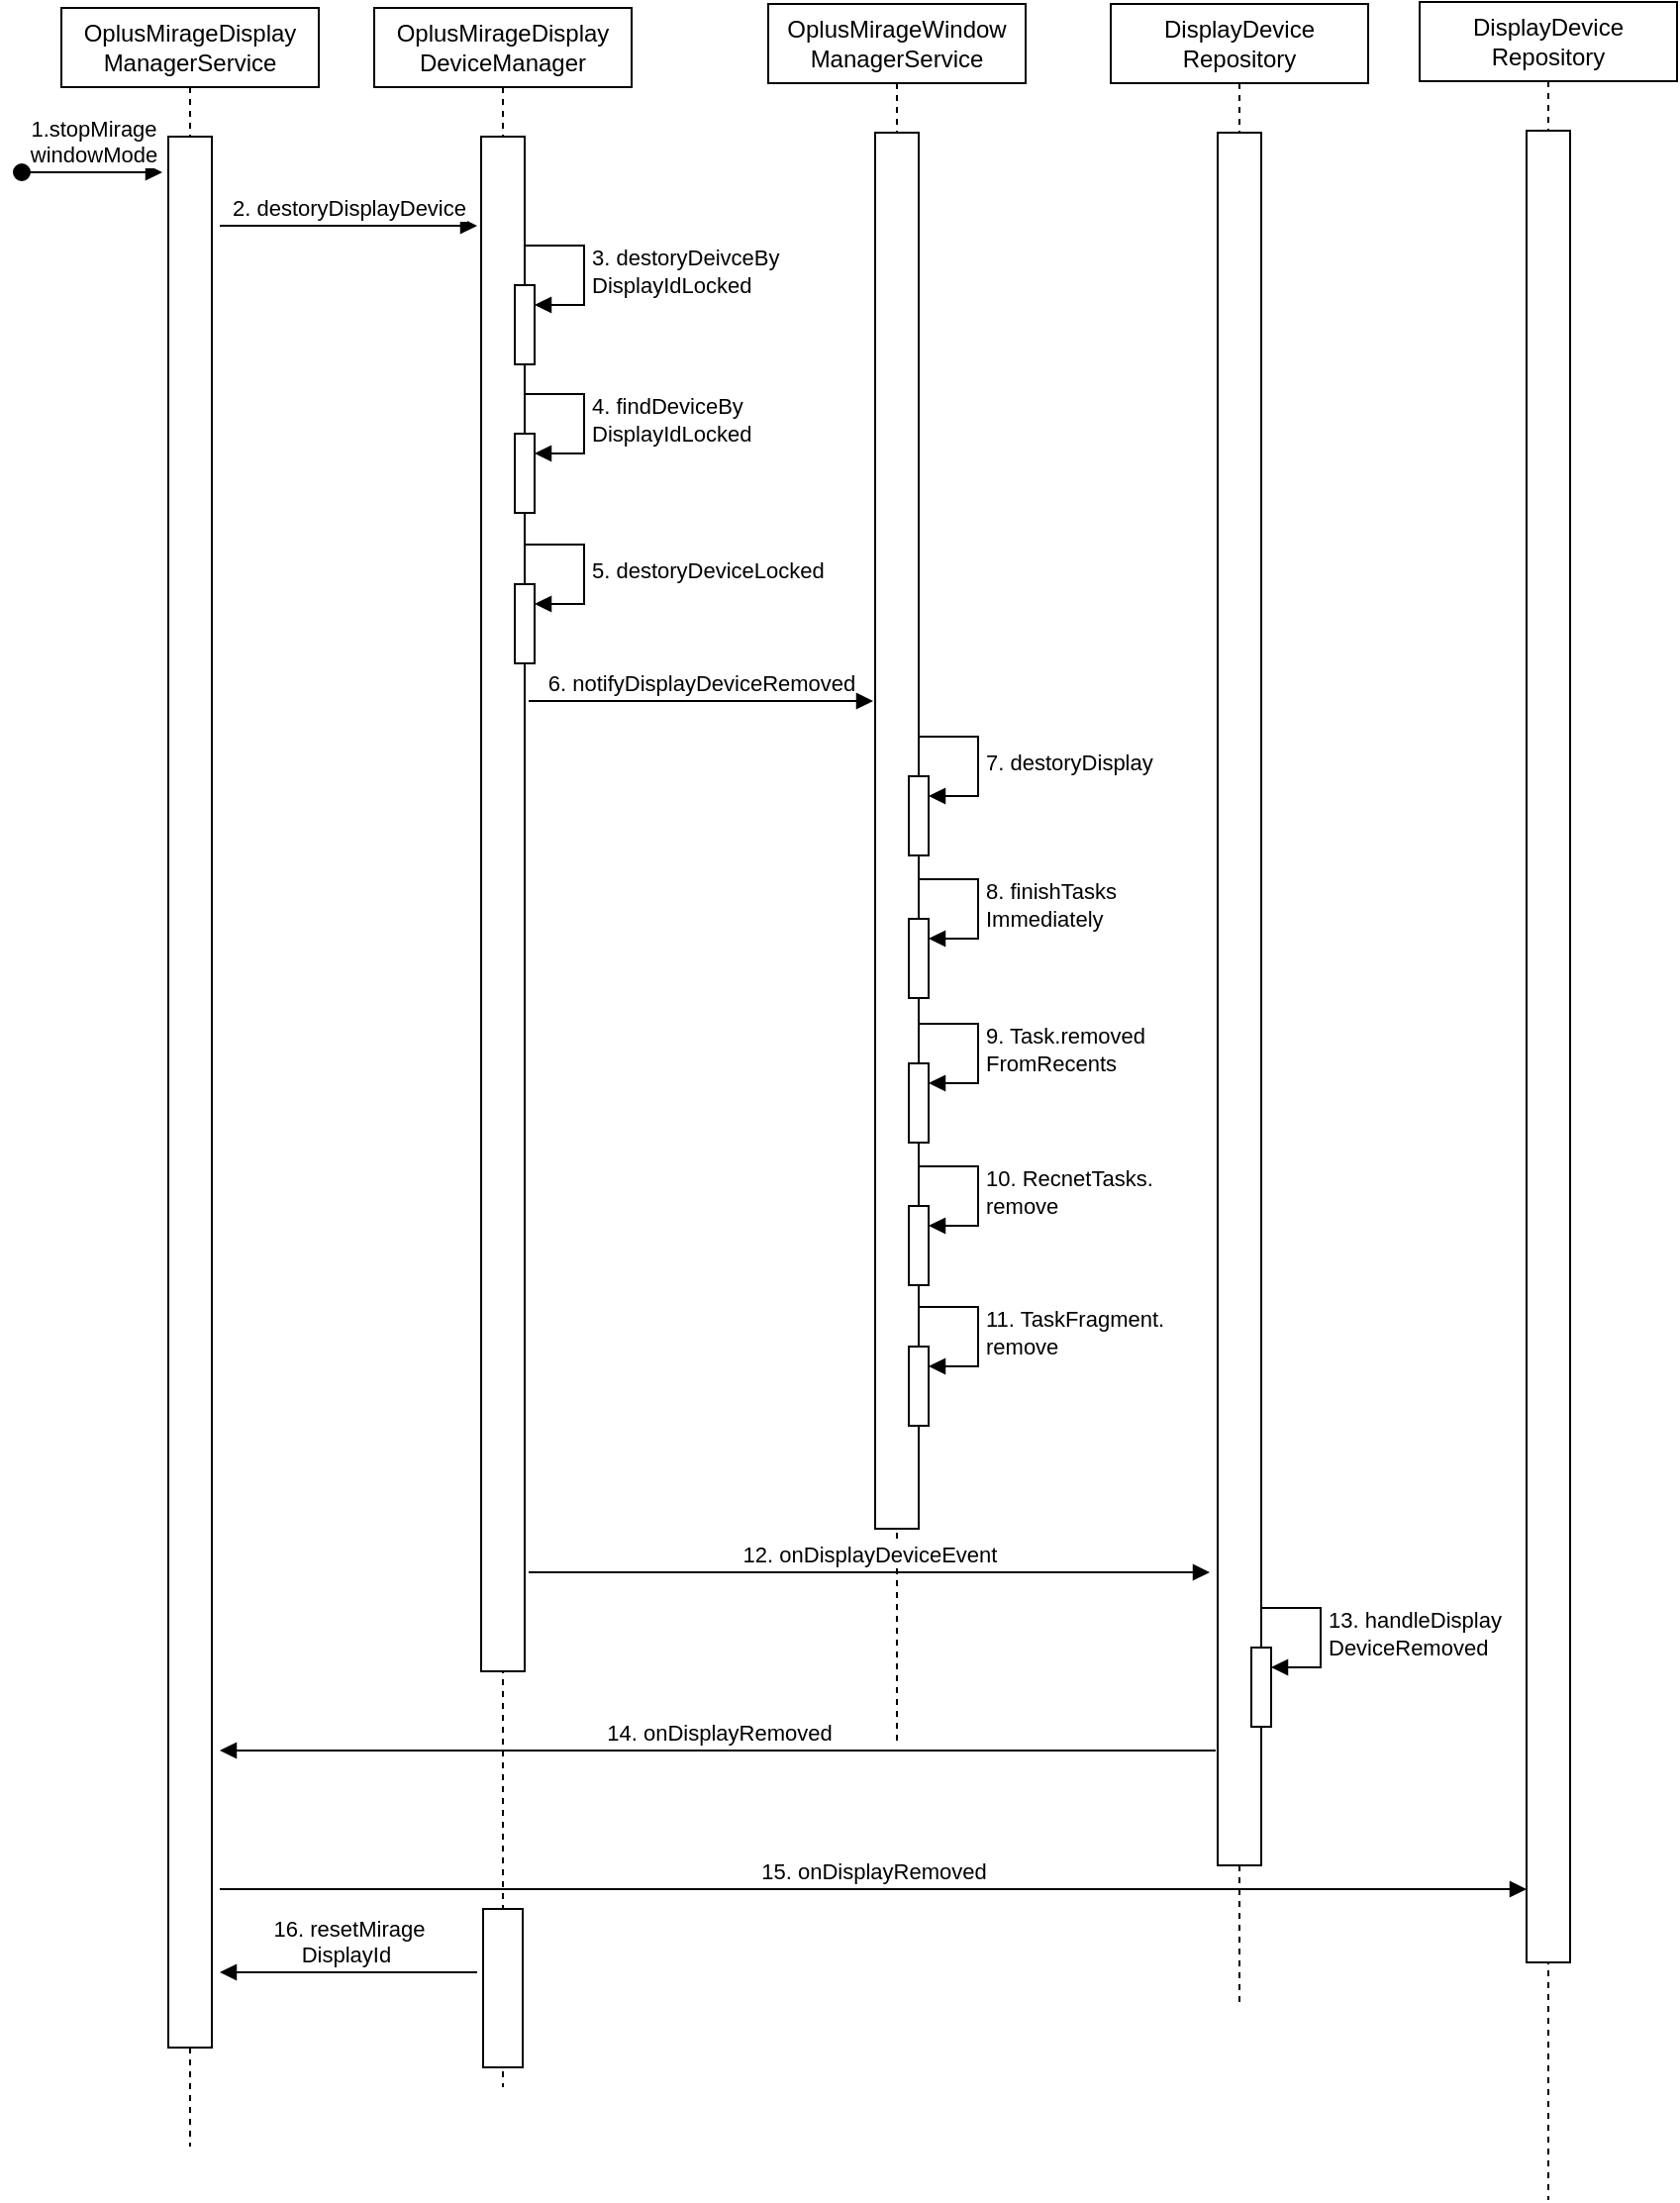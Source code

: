 <mxfile version="21.3.6" type="github">
  <diagram name="第 1 页" id="5z2nQB331dZ1NAqzfVuW">
    <mxGraphModel dx="1420" dy="788" grid="1" gridSize="10" guides="1" tooltips="1" connect="1" arrows="1" fold="1" page="1" pageScale="1" pageWidth="827" pageHeight="1169" math="0" shadow="0">
      <root>
        <mxCell id="0" />
        <mxCell id="1" parent="0" />
        <mxCell id="pNSUq8t6T-SLzRDgLcfs-1" value="OplusMirageDisplay&lt;br&gt;ManagerService" style="shape=umlLifeline;perimeter=lifelinePerimeter;whiteSpace=wrap;html=1;container=0;dropTarget=0;collapsible=0;recursiveResize=0;outlineConnect=0;portConstraint=eastwest;newEdgeStyle={&quot;edgeStyle&quot;:&quot;elbowEdgeStyle&quot;,&quot;elbow&quot;:&quot;vertical&quot;,&quot;curved&quot;:0,&quot;rounded&quot;:0};" parent="1" vertex="1">
          <mxGeometry x="40" y="20" width="130" height="1080" as="geometry" />
        </mxCell>
        <mxCell id="pNSUq8t6T-SLzRDgLcfs-2" value="" style="html=1;points=[];perimeter=orthogonalPerimeter;outlineConnect=0;targetShapes=umlLifeline;portConstraint=eastwest;newEdgeStyle={&quot;edgeStyle&quot;:&quot;elbowEdgeStyle&quot;,&quot;elbow&quot;:&quot;vertical&quot;,&quot;curved&quot;:0,&quot;rounded&quot;:0};" parent="pNSUq8t6T-SLzRDgLcfs-1" vertex="1">
          <mxGeometry x="54" y="65" width="22" height="965" as="geometry" />
        </mxCell>
        <mxCell id="pNSUq8t6T-SLzRDgLcfs-3" value="1.stopMirage&lt;br&gt;windowMode" style="html=1;verticalAlign=bottom;startArrow=oval;endArrow=block;startSize=8;edgeStyle=elbowEdgeStyle;elbow=vertical;curved=0;rounded=0;" parent="pNSUq8t6T-SLzRDgLcfs-1" edge="1">
          <mxGeometry relative="1" as="geometry">
            <mxPoint x="-20" y="83" as="sourcePoint" />
            <mxPoint x="51" y="83.103" as="targetPoint" />
          </mxGeometry>
        </mxCell>
        <mxCell id="pNSUq8t6T-SLzRDgLcfs-6" value="OplusMirageDisplay&lt;br&gt;DeviceManager" style="shape=umlLifeline;perimeter=lifelinePerimeter;whiteSpace=wrap;html=1;container=0;dropTarget=0;collapsible=0;recursiveResize=0;outlineConnect=0;portConstraint=eastwest;newEdgeStyle={&quot;edgeStyle&quot;:&quot;elbowEdgeStyle&quot;,&quot;elbow&quot;:&quot;vertical&quot;,&quot;curved&quot;:0,&quot;rounded&quot;:0};" parent="1" vertex="1">
          <mxGeometry x="198" y="20" width="130" height="1050" as="geometry" />
        </mxCell>
        <mxCell id="pNSUq8t6T-SLzRDgLcfs-7" value="" style="html=1;points=[];perimeter=orthogonalPerimeter;outlineConnect=0;targetShapes=umlLifeline;portConstraint=eastwest;newEdgeStyle={&quot;edgeStyle&quot;:&quot;elbowEdgeStyle&quot;,&quot;elbow&quot;:&quot;vertical&quot;,&quot;curved&quot;:0,&quot;rounded&quot;:0};" parent="pNSUq8t6T-SLzRDgLcfs-6" vertex="1">
          <mxGeometry x="54" y="65" width="22" height="775" as="geometry" />
        </mxCell>
        <mxCell id="pNSUq8t6T-SLzRDgLcfs-10" value="" style="html=1;points=[];perimeter=orthogonalPerimeter;outlineConnect=0;targetShapes=umlLifeline;portConstraint=eastwest;newEdgeStyle={&quot;edgeStyle&quot;:&quot;elbowEdgeStyle&quot;,&quot;elbow&quot;:&quot;vertical&quot;,&quot;curved&quot;:0,&quot;rounded&quot;:0};" parent="pNSUq8t6T-SLzRDgLcfs-6" vertex="1">
          <mxGeometry x="71" y="140" width="10" height="40" as="geometry" />
        </mxCell>
        <mxCell id="pNSUq8t6T-SLzRDgLcfs-11" value="3. destoryDeivceBy&lt;br&gt;DisplayIdLocked" style="html=1;align=left;spacingLeft=2;endArrow=block;rounded=0;edgeStyle=orthogonalEdgeStyle;curved=0;rounded=0;" parent="pNSUq8t6T-SLzRDgLcfs-6" target="pNSUq8t6T-SLzRDgLcfs-10" edge="1">
          <mxGeometry relative="1" as="geometry">
            <mxPoint x="76" y="120" as="sourcePoint" />
            <Array as="points">
              <mxPoint x="106" y="150" />
            </Array>
          </mxGeometry>
        </mxCell>
        <mxCell id="pNSUq8t6T-SLzRDgLcfs-12" value="" style="html=1;points=[];perimeter=orthogonalPerimeter;outlineConnect=0;targetShapes=umlLifeline;portConstraint=eastwest;newEdgeStyle={&quot;edgeStyle&quot;:&quot;elbowEdgeStyle&quot;,&quot;elbow&quot;:&quot;vertical&quot;,&quot;curved&quot;:0,&quot;rounded&quot;:0};" parent="pNSUq8t6T-SLzRDgLcfs-6" vertex="1">
          <mxGeometry x="71" y="215" width="10" height="40" as="geometry" />
        </mxCell>
        <mxCell id="pNSUq8t6T-SLzRDgLcfs-13" value="4. findDeviceBy&lt;br&gt;DisplayIdLocked" style="html=1;align=left;spacingLeft=2;endArrow=block;rounded=0;edgeStyle=orthogonalEdgeStyle;curved=0;rounded=0;" parent="pNSUq8t6T-SLzRDgLcfs-6" target="pNSUq8t6T-SLzRDgLcfs-12" edge="1">
          <mxGeometry relative="1" as="geometry">
            <mxPoint x="76" y="195" as="sourcePoint" />
            <Array as="points">
              <mxPoint x="106" y="225" />
            </Array>
          </mxGeometry>
        </mxCell>
        <mxCell id="pNSUq8t6T-SLzRDgLcfs-16" value="" style="html=1;points=[];perimeter=orthogonalPerimeter;outlineConnect=0;targetShapes=umlLifeline;portConstraint=eastwest;newEdgeStyle={&quot;edgeStyle&quot;:&quot;elbowEdgeStyle&quot;,&quot;elbow&quot;:&quot;vertical&quot;,&quot;curved&quot;:0,&quot;rounded&quot;:0};" parent="pNSUq8t6T-SLzRDgLcfs-6" vertex="1">
          <mxGeometry x="71" y="291" width="10" height="40" as="geometry" />
        </mxCell>
        <mxCell id="pNSUq8t6T-SLzRDgLcfs-17" value="5. destoryDeviceLocked" style="html=1;align=left;spacingLeft=2;endArrow=block;rounded=0;edgeStyle=orthogonalEdgeStyle;curved=0;rounded=0;" parent="pNSUq8t6T-SLzRDgLcfs-6" target="pNSUq8t6T-SLzRDgLcfs-16" edge="1">
          <mxGeometry relative="1" as="geometry">
            <mxPoint x="76" y="271" as="sourcePoint" />
            <Array as="points">
              <mxPoint x="106" y="301" />
            </Array>
          </mxGeometry>
        </mxCell>
        <mxCell id="pNSUq8t6T-SLzRDgLcfs-45" value="" style="html=1;points=[];perimeter=orthogonalPerimeter;outlineConnect=0;targetShapes=umlLifeline;portConstraint=eastwest;newEdgeStyle={&quot;edgeStyle&quot;:&quot;elbowEdgeStyle&quot;,&quot;elbow&quot;:&quot;vertical&quot;,&quot;curved&quot;:0,&quot;rounded&quot;:0};" parent="pNSUq8t6T-SLzRDgLcfs-6" vertex="1">
          <mxGeometry x="55" y="960" width="20" height="80" as="geometry" />
        </mxCell>
        <mxCell id="pNSUq8t6T-SLzRDgLcfs-9" value="2. destoryDisplayDevice" style="html=1;verticalAlign=bottom;endArrow=block;edgeStyle=elbowEdgeStyle;elbow=vertical;curved=0;rounded=0;" parent="1" edge="1">
          <mxGeometry width="80" relative="1" as="geometry">
            <mxPoint x="120" y="130" as="sourcePoint" />
            <mxPoint x="250" y="130" as="targetPoint" />
          </mxGeometry>
        </mxCell>
        <mxCell id="pNSUq8t6T-SLzRDgLcfs-18" value="OplusMirageWindow&lt;br&gt;ManagerService" style="shape=umlLifeline;perimeter=lifelinePerimeter;whiteSpace=wrap;html=1;container=0;dropTarget=0;collapsible=0;recursiveResize=0;outlineConnect=0;portConstraint=eastwest;newEdgeStyle={&quot;edgeStyle&quot;:&quot;elbowEdgeStyle&quot;,&quot;elbow&quot;:&quot;vertical&quot;,&quot;curved&quot;:0,&quot;rounded&quot;:0};" parent="1" vertex="1">
          <mxGeometry x="397" y="18" width="130" height="880" as="geometry" />
        </mxCell>
        <mxCell id="pNSUq8t6T-SLzRDgLcfs-19" value="" style="html=1;points=[];perimeter=orthogonalPerimeter;outlineConnect=0;targetShapes=umlLifeline;portConstraint=eastwest;newEdgeStyle={&quot;edgeStyle&quot;:&quot;elbowEdgeStyle&quot;,&quot;elbow&quot;:&quot;vertical&quot;,&quot;curved&quot;:0,&quot;rounded&quot;:0};" parent="pNSUq8t6T-SLzRDgLcfs-18" vertex="1">
          <mxGeometry x="54" y="65" width="22" height="705" as="geometry" />
        </mxCell>
        <mxCell id="pNSUq8t6T-SLzRDgLcfs-22" value="" style="html=1;points=[];perimeter=orthogonalPerimeter;outlineConnect=0;targetShapes=umlLifeline;portConstraint=eastwest;newEdgeStyle={&quot;edgeStyle&quot;:&quot;elbowEdgeStyle&quot;,&quot;elbow&quot;:&quot;vertical&quot;,&quot;curved&quot;:0,&quot;rounded&quot;:0};" parent="pNSUq8t6T-SLzRDgLcfs-18" vertex="1">
          <mxGeometry x="71" y="390" width="10" height="40" as="geometry" />
        </mxCell>
        <mxCell id="pNSUq8t6T-SLzRDgLcfs-23" value="7. destoryDisplay" style="html=1;align=left;spacingLeft=2;endArrow=block;rounded=0;edgeStyle=orthogonalEdgeStyle;curved=0;rounded=0;" parent="pNSUq8t6T-SLzRDgLcfs-18" target="pNSUq8t6T-SLzRDgLcfs-22" edge="1">
          <mxGeometry relative="1" as="geometry">
            <mxPoint x="76" y="370" as="sourcePoint" />
            <Array as="points">
              <mxPoint x="106" y="400" />
            </Array>
          </mxGeometry>
        </mxCell>
        <mxCell id="pNSUq8t6T-SLzRDgLcfs-24" value="" style="html=1;points=[];perimeter=orthogonalPerimeter;outlineConnect=0;targetShapes=umlLifeline;portConstraint=eastwest;newEdgeStyle={&quot;edgeStyle&quot;:&quot;elbowEdgeStyle&quot;,&quot;elbow&quot;:&quot;vertical&quot;,&quot;curved&quot;:0,&quot;rounded&quot;:0};" parent="pNSUq8t6T-SLzRDgLcfs-18" vertex="1">
          <mxGeometry x="71" y="462" width="10" height="40" as="geometry" />
        </mxCell>
        <mxCell id="pNSUq8t6T-SLzRDgLcfs-25" value="8. finishTasks&lt;br&gt;Immediately" style="html=1;align=left;spacingLeft=2;endArrow=block;rounded=0;edgeStyle=orthogonalEdgeStyle;curved=0;rounded=0;" parent="pNSUq8t6T-SLzRDgLcfs-18" target="pNSUq8t6T-SLzRDgLcfs-24" edge="1">
          <mxGeometry relative="1" as="geometry">
            <mxPoint x="76" y="442" as="sourcePoint" />
            <Array as="points">
              <mxPoint x="106" y="472" />
            </Array>
          </mxGeometry>
        </mxCell>
        <mxCell id="pNSUq8t6T-SLzRDgLcfs-26" value="" style="html=1;points=[];perimeter=orthogonalPerimeter;outlineConnect=0;targetShapes=umlLifeline;portConstraint=eastwest;newEdgeStyle={&quot;edgeStyle&quot;:&quot;elbowEdgeStyle&quot;,&quot;elbow&quot;:&quot;vertical&quot;,&quot;curved&quot;:0,&quot;rounded&quot;:0};" parent="pNSUq8t6T-SLzRDgLcfs-18" vertex="1">
          <mxGeometry x="71" y="535" width="10" height="40" as="geometry" />
        </mxCell>
        <mxCell id="pNSUq8t6T-SLzRDgLcfs-27" value="9. Task.removed&lt;br&gt;FromRecents" style="html=1;align=left;spacingLeft=2;endArrow=block;rounded=0;edgeStyle=orthogonalEdgeStyle;curved=0;rounded=0;" parent="pNSUq8t6T-SLzRDgLcfs-18" target="pNSUq8t6T-SLzRDgLcfs-26" edge="1">
          <mxGeometry relative="1" as="geometry">
            <mxPoint x="76" y="515" as="sourcePoint" />
            <Array as="points">
              <mxPoint x="106" y="545" />
            </Array>
          </mxGeometry>
        </mxCell>
        <mxCell id="pNSUq8t6T-SLzRDgLcfs-28" value="" style="html=1;points=[];perimeter=orthogonalPerimeter;outlineConnect=0;targetShapes=umlLifeline;portConstraint=eastwest;newEdgeStyle={&quot;edgeStyle&quot;:&quot;elbowEdgeStyle&quot;,&quot;elbow&quot;:&quot;vertical&quot;,&quot;curved&quot;:0,&quot;rounded&quot;:0};" parent="pNSUq8t6T-SLzRDgLcfs-18" vertex="1">
          <mxGeometry x="71" y="607" width="10" height="40" as="geometry" />
        </mxCell>
        <mxCell id="pNSUq8t6T-SLzRDgLcfs-29" value="10. RecnetTasks.&lt;br&gt;remove" style="html=1;align=left;spacingLeft=2;endArrow=block;rounded=0;edgeStyle=orthogonalEdgeStyle;curved=0;rounded=0;" parent="pNSUq8t6T-SLzRDgLcfs-18" target="pNSUq8t6T-SLzRDgLcfs-28" edge="1">
          <mxGeometry relative="1" as="geometry">
            <mxPoint x="76" y="587" as="sourcePoint" />
            <Array as="points">
              <mxPoint x="106" y="617" />
            </Array>
          </mxGeometry>
        </mxCell>
        <mxCell id="pNSUq8t6T-SLzRDgLcfs-30" value="" style="html=1;points=[];perimeter=orthogonalPerimeter;outlineConnect=0;targetShapes=umlLifeline;portConstraint=eastwest;newEdgeStyle={&quot;edgeStyle&quot;:&quot;elbowEdgeStyle&quot;,&quot;elbow&quot;:&quot;vertical&quot;,&quot;curved&quot;:0,&quot;rounded&quot;:0};" parent="pNSUq8t6T-SLzRDgLcfs-18" vertex="1">
          <mxGeometry x="71" y="678" width="10" height="40" as="geometry" />
        </mxCell>
        <mxCell id="pNSUq8t6T-SLzRDgLcfs-31" value="11. TaskFragment.&lt;br&gt;remove" style="html=1;align=left;spacingLeft=2;endArrow=block;rounded=0;edgeStyle=orthogonalEdgeStyle;curved=0;rounded=0;" parent="pNSUq8t6T-SLzRDgLcfs-18" target="pNSUq8t6T-SLzRDgLcfs-30" edge="1">
          <mxGeometry relative="1" as="geometry">
            <mxPoint x="76" y="658" as="sourcePoint" />
            <Array as="points">
              <mxPoint x="106" y="688" />
            </Array>
          </mxGeometry>
        </mxCell>
        <mxCell id="pNSUq8t6T-SLzRDgLcfs-21" value="6. notifyDisplayDeviceRemoved" style="html=1;verticalAlign=bottom;endArrow=block;edgeStyle=elbowEdgeStyle;elbow=vertical;curved=0;rounded=0;" parent="1" edge="1">
          <mxGeometry width="80" relative="1" as="geometry">
            <mxPoint x="276" y="370" as="sourcePoint" />
            <mxPoint x="450" y="370" as="targetPoint" />
          </mxGeometry>
        </mxCell>
        <mxCell id="pNSUq8t6T-SLzRDgLcfs-32" value="DisplayDevice&lt;br&gt;Repository" style="shape=umlLifeline;perimeter=lifelinePerimeter;whiteSpace=wrap;html=1;container=0;dropTarget=0;collapsible=0;recursiveResize=0;outlineConnect=0;portConstraint=eastwest;newEdgeStyle={&quot;edgeStyle&quot;:&quot;elbowEdgeStyle&quot;,&quot;elbow&quot;:&quot;vertical&quot;,&quot;curved&quot;:0,&quot;rounded&quot;:0};" parent="1" vertex="1">
          <mxGeometry x="570" y="18" width="130" height="1010" as="geometry" />
        </mxCell>
        <mxCell id="pNSUq8t6T-SLzRDgLcfs-33" value="" style="html=1;points=[];perimeter=orthogonalPerimeter;outlineConnect=0;targetShapes=umlLifeline;portConstraint=eastwest;newEdgeStyle={&quot;edgeStyle&quot;:&quot;elbowEdgeStyle&quot;,&quot;elbow&quot;:&quot;vertical&quot;,&quot;curved&quot;:0,&quot;rounded&quot;:0};" parent="pNSUq8t6T-SLzRDgLcfs-32" vertex="1">
          <mxGeometry x="54" y="65" width="22" height="875" as="geometry" />
        </mxCell>
        <mxCell id="pNSUq8t6T-SLzRDgLcfs-36" value="" style="html=1;points=[];perimeter=orthogonalPerimeter;outlineConnect=0;targetShapes=umlLifeline;portConstraint=eastwest;newEdgeStyle={&quot;edgeStyle&quot;:&quot;elbowEdgeStyle&quot;,&quot;elbow&quot;:&quot;vertical&quot;,&quot;curved&quot;:0,&quot;rounded&quot;:0};" parent="pNSUq8t6T-SLzRDgLcfs-32" vertex="1">
          <mxGeometry x="71" y="830" width="10" height="40" as="geometry" />
        </mxCell>
        <mxCell id="pNSUq8t6T-SLzRDgLcfs-37" value="13. handleDisplay&lt;br&gt;DeviceRemoved" style="html=1;align=left;spacingLeft=2;endArrow=block;rounded=0;edgeStyle=orthogonalEdgeStyle;curved=0;rounded=0;" parent="pNSUq8t6T-SLzRDgLcfs-32" target="pNSUq8t6T-SLzRDgLcfs-36" edge="1">
          <mxGeometry relative="1" as="geometry">
            <mxPoint x="76" y="810" as="sourcePoint" />
            <Array as="points">
              <mxPoint x="106" y="840" />
            </Array>
          </mxGeometry>
        </mxCell>
        <mxCell id="pNSUq8t6T-SLzRDgLcfs-35" value="12. onDisplayDeviceEvent" style="html=1;verticalAlign=bottom;endArrow=block;edgeStyle=elbowEdgeStyle;elbow=vertical;curved=0;rounded=0;" parent="1" edge="1">
          <mxGeometry width="80" relative="1" as="geometry">
            <mxPoint x="276" y="810" as="sourcePoint" />
            <mxPoint x="620" y="810" as="targetPoint" />
          </mxGeometry>
        </mxCell>
        <mxCell id="pNSUq8t6T-SLzRDgLcfs-38" value="14. onDisplayRemoved" style="html=1;verticalAlign=bottom;endArrow=block;edgeStyle=elbowEdgeStyle;elbow=vertical;curved=0;rounded=0;" parent="1" edge="1">
          <mxGeometry width="80" relative="1" as="geometry">
            <mxPoint x="623" y="900" as="sourcePoint" />
            <mxPoint x="120" y="900" as="targetPoint" />
          </mxGeometry>
        </mxCell>
        <mxCell id="pNSUq8t6T-SLzRDgLcfs-39" value="DisplayDevice&lt;br&gt;Repository" style="shape=umlLifeline;perimeter=lifelinePerimeter;whiteSpace=wrap;html=1;container=0;dropTarget=0;collapsible=0;recursiveResize=0;outlineConnect=0;portConstraint=eastwest;newEdgeStyle={&quot;edgeStyle&quot;:&quot;elbowEdgeStyle&quot;,&quot;elbow&quot;:&quot;vertical&quot;,&quot;curved&quot;:0,&quot;rounded&quot;:0};" parent="1" vertex="1">
          <mxGeometry x="726" y="17" width="130" height="1110" as="geometry" />
        </mxCell>
        <mxCell id="pNSUq8t6T-SLzRDgLcfs-40" value="" style="html=1;points=[];perimeter=orthogonalPerimeter;outlineConnect=0;targetShapes=umlLifeline;portConstraint=eastwest;newEdgeStyle={&quot;edgeStyle&quot;:&quot;elbowEdgeStyle&quot;,&quot;elbow&quot;:&quot;vertical&quot;,&quot;curved&quot;:0,&quot;rounded&quot;:0};" parent="pNSUq8t6T-SLzRDgLcfs-39" vertex="1">
          <mxGeometry x="54" y="65" width="22" height="925" as="geometry" />
        </mxCell>
        <mxCell id="pNSUq8t6T-SLzRDgLcfs-43" value="15. onDisplayRemoved" style="html=1;verticalAlign=bottom;endArrow=block;edgeStyle=elbowEdgeStyle;elbow=vertical;curved=0;rounded=0;" parent="1" edge="1">
          <mxGeometry width="80" relative="1" as="geometry">
            <mxPoint x="120" y="970" as="sourcePoint" />
            <mxPoint x="780" y="970" as="targetPoint" />
          </mxGeometry>
        </mxCell>
        <mxCell id="pNSUq8t6T-SLzRDgLcfs-46" value="16. resetMirage&lt;br&gt;DisplayId&amp;nbsp;" style="html=1;verticalAlign=bottom;endArrow=block;edgeStyle=elbowEdgeStyle;elbow=vertical;curved=0;rounded=0;" parent="1" edge="1">
          <mxGeometry width="80" relative="1" as="geometry">
            <mxPoint x="250" y="1012" as="sourcePoint" />
            <mxPoint x="120" y="1012" as="targetPoint" />
          </mxGeometry>
        </mxCell>
      </root>
    </mxGraphModel>
  </diagram>
</mxfile>
